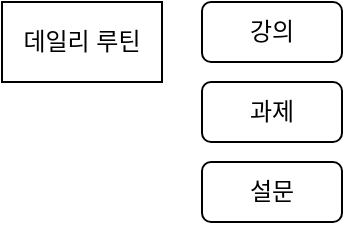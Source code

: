 <mxfile version="20.8.21" type="device"><diagram name="페이지-1" id="BmGRv0LLjnBILH0TIc4e"><mxGraphModel dx="954" dy="546" grid="1" gridSize="10" guides="1" tooltips="1" connect="1" arrows="1" fold="1" page="1" pageScale="1" pageWidth="827" pageHeight="1169" math="0" shadow="0"><root><mxCell id="0"/><mxCell id="1" parent="0"/><mxCell id="XsydGfZsfH6e7FPxh0-u-1" value="데일리 루틴" style="rounded=0;whiteSpace=wrap;html=1;" vertex="1" parent="1"><mxGeometry x="40" y="50" width="80" height="40" as="geometry"/></mxCell><mxCell id="XsydGfZsfH6e7FPxh0-u-2" value="강의" style="rounded=1;whiteSpace=wrap;html=1;" vertex="1" parent="1"><mxGeometry x="140" y="50" width="70" height="30" as="geometry"/></mxCell><mxCell id="XsydGfZsfH6e7FPxh0-u-3" value="과제" style="rounded=1;whiteSpace=wrap;html=1;" vertex="1" parent="1"><mxGeometry x="140" y="90" width="70" height="30" as="geometry"/></mxCell><mxCell id="XsydGfZsfH6e7FPxh0-u-4" value="설문" style="rounded=1;whiteSpace=wrap;html=1;" vertex="1" parent="1"><mxGeometry x="140" y="130" width="70" height="30" as="geometry"/></mxCell></root></mxGraphModel></diagram></mxfile>